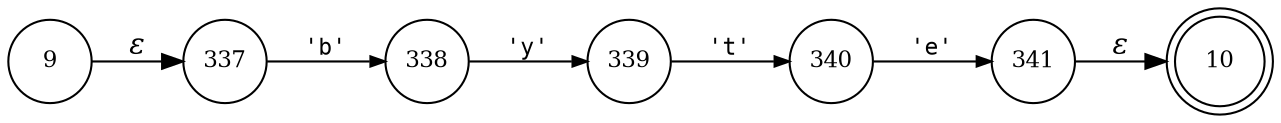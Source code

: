 digraph ATN {
rankdir=LR;
s10[fontsize=11, label="10", shape=doublecircle, fixedsize=true, width=.6];
s337[fontsize=11,label="337", shape=circle, fixedsize=true, width=.55, peripheries=1];
s338[fontsize=11,label="338", shape=circle, fixedsize=true, width=.55, peripheries=1];
s339[fontsize=11,label="339", shape=circle, fixedsize=true, width=.55, peripheries=1];
s340[fontsize=11,label="340", shape=circle, fixedsize=true, width=.55, peripheries=1];
s341[fontsize=11,label="341", shape=circle, fixedsize=true, width=.55, peripheries=1];
s9[fontsize=11,label="9", shape=circle, fixedsize=true, width=.55, peripheries=1];
s9 -> s337 [fontname="Times-Italic", label="&epsilon;"];
s337 -> s338 [fontsize=11, fontname="Courier", arrowsize=.7, label = "'b'", arrowhead = normal];
s338 -> s339 [fontsize=11, fontname="Courier", arrowsize=.7, label = "'y'", arrowhead = normal];
s339 -> s340 [fontsize=11, fontname="Courier", arrowsize=.7, label = "'t'", arrowhead = normal];
s340 -> s341 [fontsize=11, fontname="Courier", arrowsize=.7, label = "'e'", arrowhead = normal];
s341 -> s10 [fontname="Times-Italic", label="&epsilon;"];
}